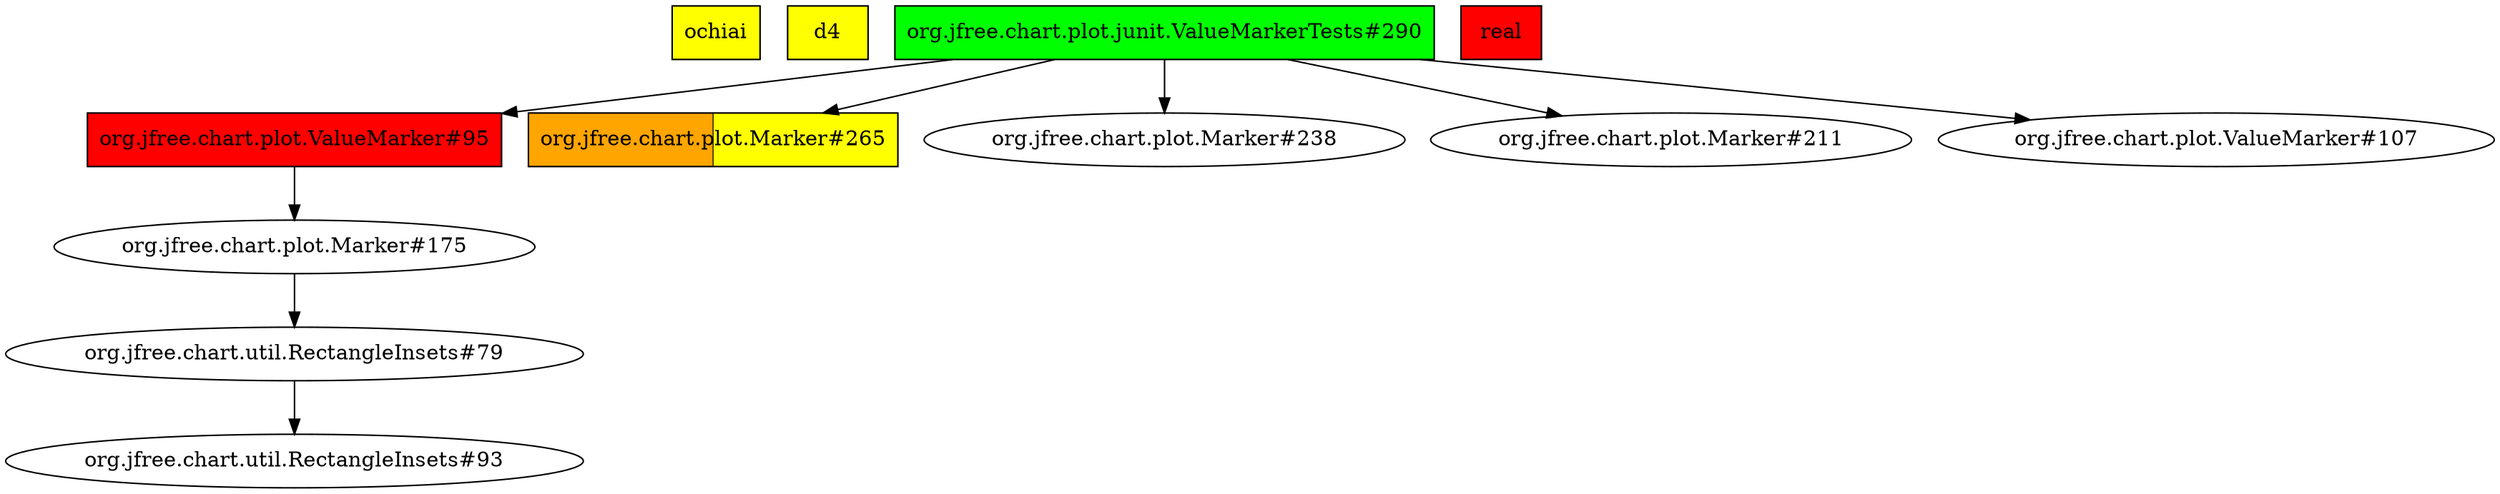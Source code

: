 digraph enhanced {
	"ochiai" [style=striped shape=box fillcolor="yellow"];
	"d4" [style=striped shape=box fillcolor="yellow"];
	"org.jfree.chart.plot.junit.ValueMarkerTests#290" [style=striped shape=box fillcolor="green"];
	"org.jfree.chart.plot.ValueMarker#95" [style=striped shape=box fillcolor="red"];
	"real" [style=striped shape=box fillcolor="red"];
	"org.jfree.chart.plot.Marker#265" [style=striped shape=box fillcolor="orange:yellow"];
	"org.jfree.chart.util.RectangleInsets#79" -> "org.jfree.chart.util.RectangleInsets#93";
	"org.jfree.chart.plot.junit.ValueMarkerTests#290" -> "org.jfree.chart.plot.ValueMarker#95";
	"org.jfree.chart.plot.junit.ValueMarkerTests#290" -> "org.jfree.chart.plot.Marker#238";
	"org.jfree.chart.plot.Marker#175" -> "org.jfree.chart.util.RectangleInsets#79";
	"org.jfree.chart.plot.junit.ValueMarkerTests#290" -> "org.jfree.chart.plot.Marker#211";
	"org.jfree.chart.plot.junit.ValueMarkerTests#290" -> "org.jfree.chart.plot.Marker#265";
	"org.jfree.chart.plot.junit.ValueMarkerTests#290" -> "org.jfree.chart.plot.ValueMarker#107";
	"org.jfree.chart.plot.ValueMarker#95" -> "org.jfree.chart.plot.Marker#175";
}
